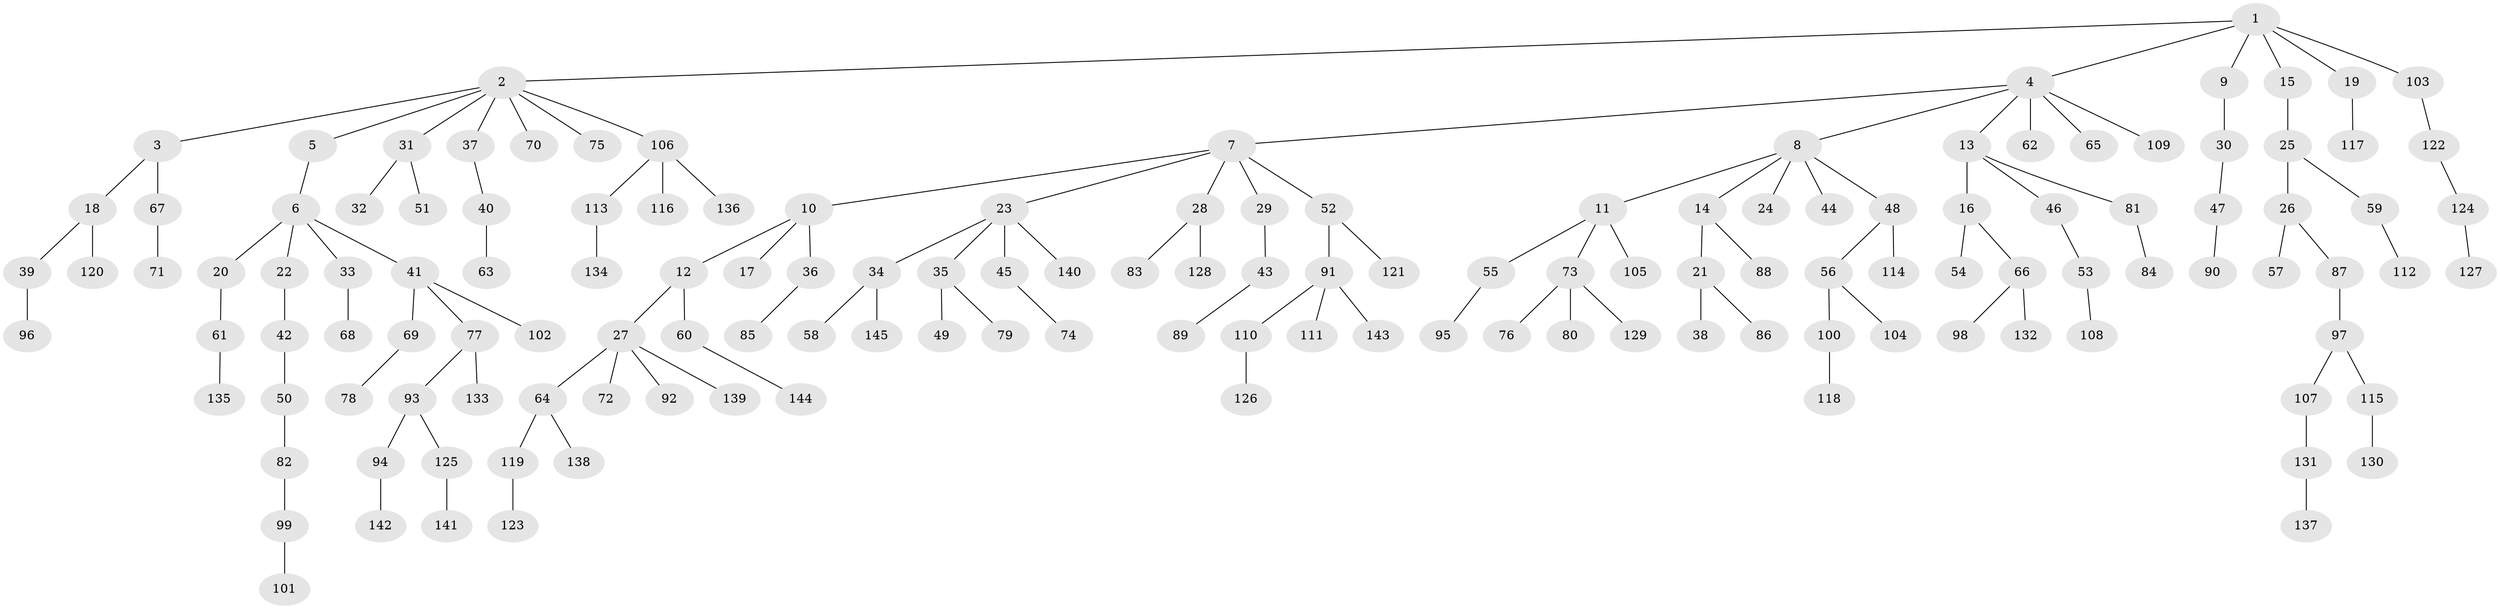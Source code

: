 // Generated by graph-tools (version 1.1) at 2025/37/03/09/25 02:37:04]
// undirected, 145 vertices, 144 edges
graph export_dot {
graph [start="1"]
  node [color=gray90,style=filled];
  1;
  2;
  3;
  4;
  5;
  6;
  7;
  8;
  9;
  10;
  11;
  12;
  13;
  14;
  15;
  16;
  17;
  18;
  19;
  20;
  21;
  22;
  23;
  24;
  25;
  26;
  27;
  28;
  29;
  30;
  31;
  32;
  33;
  34;
  35;
  36;
  37;
  38;
  39;
  40;
  41;
  42;
  43;
  44;
  45;
  46;
  47;
  48;
  49;
  50;
  51;
  52;
  53;
  54;
  55;
  56;
  57;
  58;
  59;
  60;
  61;
  62;
  63;
  64;
  65;
  66;
  67;
  68;
  69;
  70;
  71;
  72;
  73;
  74;
  75;
  76;
  77;
  78;
  79;
  80;
  81;
  82;
  83;
  84;
  85;
  86;
  87;
  88;
  89;
  90;
  91;
  92;
  93;
  94;
  95;
  96;
  97;
  98;
  99;
  100;
  101;
  102;
  103;
  104;
  105;
  106;
  107;
  108;
  109;
  110;
  111;
  112;
  113;
  114;
  115;
  116;
  117;
  118;
  119;
  120;
  121;
  122;
  123;
  124;
  125;
  126;
  127;
  128;
  129;
  130;
  131;
  132;
  133;
  134;
  135;
  136;
  137;
  138;
  139;
  140;
  141;
  142;
  143;
  144;
  145;
  1 -- 2;
  1 -- 4;
  1 -- 9;
  1 -- 15;
  1 -- 19;
  1 -- 103;
  2 -- 3;
  2 -- 5;
  2 -- 31;
  2 -- 37;
  2 -- 70;
  2 -- 75;
  2 -- 106;
  3 -- 18;
  3 -- 67;
  4 -- 7;
  4 -- 8;
  4 -- 13;
  4 -- 62;
  4 -- 65;
  4 -- 109;
  5 -- 6;
  6 -- 20;
  6 -- 22;
  6 -- 33;
  6 -- 41;
  7 -- 10;
  7 -- 23;
  7 -- 28;
  7 -- 29;
  7 -- 52;
  8 -- 11;
  8 -- 14;
  8 -- 24;
  8 -- 44;
  8 -- 48;
  9 -- 30;
  10 -- 12;
  10 -- 17;
  10 -- 36;
  11 -- 55;
  11 -- 73;
  11 -- 105;
  12 -- 27;
  12 -- 60;
  13 -- 16;
  13 -- 46;
  13 -- 81;
  14 -- 21;
  14 -- 88;
  15 -- 25;
  16 -- 54;
  16 -- 66;
  18 -- 39;
  18 -- 120;
  19 -- 117;
  20 -- 61;
  21 -- 38;
  21 -- 86;
  22 -- 42;
  23 -- 34;
  23 -- 35;
  23 -- 45;
  23 -- 140;
  25 -- 26;
  25 -- 59;
  26 -- 57;
  26 -- 87;
  27 -- 64;
  27 -- 72;
  27 -- 92;
  27 -- 139;
  28 -- 83;
  28 -- 128;
  29 -- 43;
  30 -- 47;
  31 -- 32;
  31 -- 51;
  33 -- 68;
  34 -- 58;
  34 -- 145;
  35 -- 49;
  35 -- 79;
  36 -- 85;
  37 -- 40;
  39 -- 96;
  40 -- 63;
  41 -- 69;
  41 -- 77;
  41 -- 102;
  42 -- 50;
  43 -- 89;
  45 -- 74;
  46 -- 53;
  47 -- 90;
  48 -- 56;
  48 -- 114;
  50 -- 82;
  52 -- 91;
  52 -- 121;
  53 -- 108;
  55 -- 95;
  56 -- 100;
  56 -- 104;
  59 -- 112;
  60 -- 144;
  61 -- 135;
  64 -- 119;
  64 -- 138;
  66 -- 98;
  66 -- 132;
  67 -- 71;
  69 -- 78;
  73 -- 76;
  73 -- 80;
  73 -- 129;
  77 -- 93;
  77 -- 133;
  81 -- 84;
  82 -- 99;
  87 -- 97;
  91 -- 110;
  91 -- 111;
  91 -- 143;
  93 -- 94;
  93 -- 125;
  94 -- 142;
  97 -- 107;
  97 -- 115;
  99 -- 101;
  100 -- 118;
  103 -- 122;
  106 -- 113;
  106 -- 116;
  106 -- 136;
  107 -- 131;
  110 -- 126;
  113 -- 134;
  115 -- 130;
  119 -- 123;
  122 -- 124;
  124 -- 127;
  125 -- 141;
  131 -- 137;
}
